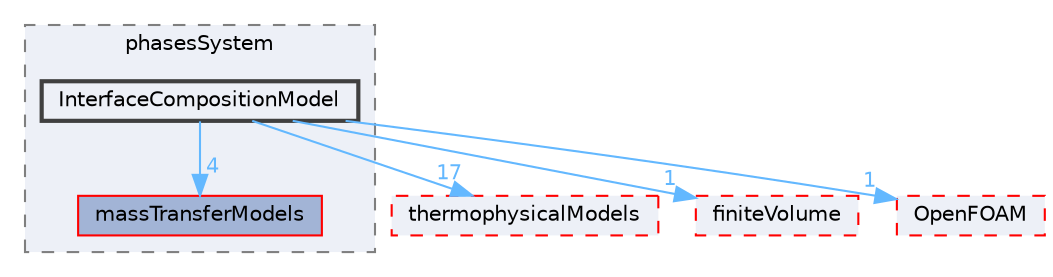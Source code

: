 digraph "src/phaseSystemModels/multiphaseInter/phasesSystem/InterfaceCompositionModel"
{
 // LATEX_PDF_SIZE
  bgcolor="transparent";
  edge [fontname=Helvetica,fontsize=10,labelfontname=Helvetica,labelfontsize=10];
  node [fontname=Helvetica,fontsize=10,shape=box,height=0.2,width=0.4];
  compound=true
  subgraph clusterdir_db395476bb1f6f0ed4c109e4728d6393 {
    graph [ bgcolor="#edf0f7", pencolor="grey50", label="phasesSystem", fontname=Helvetica,fontsize=10 style="filled,dashed", URL="dir_db395476bb1f6f0ed4c109e4728d6393.html",tooltip=""]
  dir_0c0b5129472ca29c58a10e8c1b48f1f6 [label="massTransferModels", fillcolor="#a2b4d6", color="red", style="filled", URL="dir_0c0b5129472ca29c58a10e8c1b48f1f6.html",tooltip=""];
  dir_71f5d179ea51c27d697458914faaec81 [label="InterfaceCompositionModel", fillcolor="#edf0f7", color="grey25", style="filled,bold", URL="dir_71f5d179ea51c27d697458914faaec81.html",tooltip=""];
  }
  dir_2778d089ec5c4f66810b11f753867003 [label="thermophysicalModels", fillcolor="#edf0f7", color="red", style="filled,dashed", URL="dir_2778d089ec5c4f66810b11f753867003.html",tooltip=""];
  dir_9bd15774b555cf7259a6fa18f99fe99b [label="finiteVolume", fillcolor="#edf0f7", color="red", style="filled,dashed", URL="dir_9bd15774b555cf7259a6fa18f99fe99b.html",tooltip=""];
  dir_c5473ff19b20e6ec4dfe5c310b3778a8 [label="OpenFOAM", fillcolor="#edf0f7", color="red", style="filled,dashed", URL="dir_c5473ff19b20e6ec4dfe5c310b3778a8.html",tooltip=""];
  dir_71f5d179ea51c27d697458914faaec81->dir_0c0b5129472ca29c58a10e8c1b48f1f6 [headlabel="4", labeldistance=1.5 headhref="dir_001888_002324.html" href="dir_001888_002324.html" color="steelblue1" fontcolor="steelblue1"];
  dir_71f5d179ea51c27d697458914faaec81->dir_2778d089ec5c4f66810b11f753867003 [headlabel="17", labeldistance=1.5 headhref="dir_001888_004022.html" href="dir_001888_004022.html" color="steelblue1" fontcolor="steelblue1"];
  dir_71f5d179ea51c27d697458914faaec81->dir_9bd15774b555cf7259a6fa18f99fe99b [headlabel="1", labeldistance=1.5 headhref="dir_001888_001387.html" href="dir_001888_001387.html" color="steelblue1" fontcolor="steelblue1"];
  dir_71f5d179ea51c27d697458914faaec81->dir_c5473ff19b20e6ec4dfe5c310b3778a8 [headlabel="1", labeldistance=1.5 headhref="dir_001888_002695.html" href="dir_001888_002695.html" color="steelblue1" fontcolor="steelblue1"];
}
